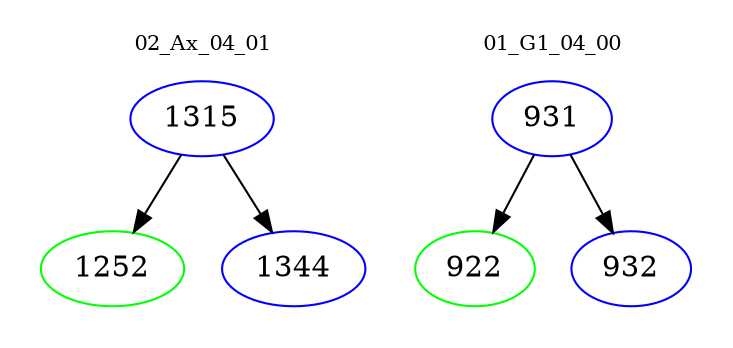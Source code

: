 digraph{
subgraph cluster_0 {
color = white
label = "02_Ax_04_01";
fontsize=10;
T0_1315 [label="1315", color="blue"]
T0_1315 -> T0_1252 [color="black"]
T0_1252 [label="1252", color="green"]
T0_1315 -> T0_1344 [color="black"]
T0_1344 [label="1344", color="blue"]
}
subgraph cluster_1 {
color = white
label = "01_G1_04_00";
fontsize=10;
T1_931 [label="931", color="blue"]
T1_931 -> T1_922 [color="black"]
T1_922 [label="922", color="green"]
T1_931 -> T1_932 [color="black"]
T1_932 [label="932", color="blue"]
}
}
